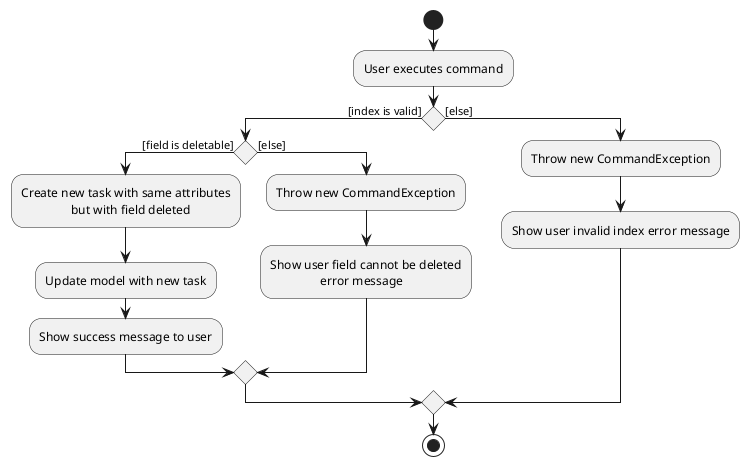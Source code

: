 @startuml
'https://plantuml.com/activity-diagram-beta

start
:User executes command;
if () then ([index is valid])
    if () then ([field is deletable])
        :Create new task with same attributes
                        but with field deleted;
        :Update model with new task;
        :Show success message to user;
    else ([else])
        :Throw new CommandException;
        :Show user field cannot be deleted
                        error message;
    endif
else ([else])
:Throw new CommandException;
:Show user invalid index error message;
endif

stop

@enduml
